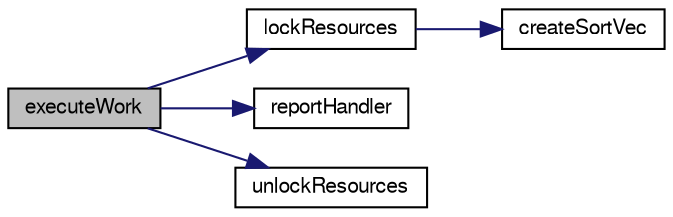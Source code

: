 digraph G
{
  edge [fontname="FreeSans",fontsize="10",labelfontname="FreeSans",labelfontsize="10"];
  node [fontname="FreeSans",fontsize="10",shape=record];
  rankdir=LR;
  Node1 [label="executeWork",height=0.2,width=0.4,color="black", fillcolor="grey75", style="filled" fontcolor="black"];
  Node1 -> Node2 [color="midnightblue",fontsize="10",style="solid"];
  Node2 [label="lockResources",height=0.2,width=0.4,color="black", fillcolor="white", style="filled",URL="$workers_8cpp.html#a692e70cf3aa802e87212bd425ebedaec"];
  Node2 -> Node3 [color="midnightblue",fontsize="10",style="solid"];
  Node3 [label="createSortVec",height=0.2,width=0.4,color="black", fillcolor="white", style="filled",URL="$workers_8cpp.html#ae9adbf2615d2c47550a8652d0f0650ec"];
  Node1 -> Node4 [color="midnightblue",fontsize="10",style="solid"];
  Node4 [label="reportHandler",height=0.2,width=0.4,color="black", fillcolor="white", style="filled",URL="$workers_8cpp.html#ac3a7fa3f4f7d6b34c74191db615ca77b"];
  Node1 -> Node5 [color="midnightblue",fontsize="10",style="solid"];
  Node5 [label="unlockResources",height=0.2,width=0.4,color="black", fillcolor="white", style="filled",URL="$workers_8cpp.html#a9bab6267b23d0c94669684554a0a9282"];
}
